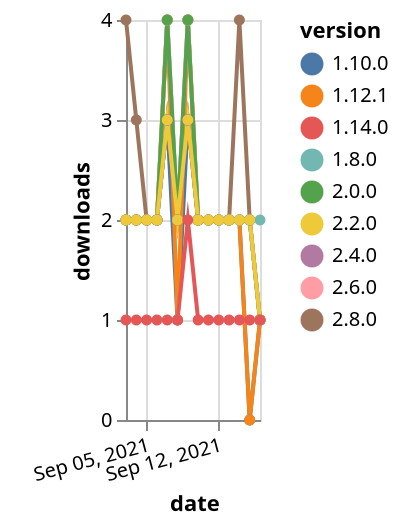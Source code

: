 {"$schema": "https://vega.github.io/schema/vega-lite/v5.json", "description": "A simple bar chart with embedded data.", "data": {"values": [{"date": "2021-09-03", "total": 1024, "delta": 2, "version": "2.4.0"}, {"date": "2021-09-04", "total": 1026, "delta": 2, "version": "2.4.0"}, {"date": "2021-09-05", "total": 1028, "delta": 2, "version": "2.4.0"}, {"date": "2021-09-06", "total": 1030, "delta": 2, "version": "2.4.0"}, {"date": "2021-09-07", "total": 1033, "delta": 3, "version": "2.4.0"}, {"date": "2021-09-08", "total": 1035, "delta": 2, "version": "2.4.0"}, {"date": "2021-09-09", "total": 1038, "delta": 3, "version": "2.4.0"}, {"date": "2021-09-10", "total": 1040, "delta": 2, "version": "2.4.0"}, {"date": "2021-09-11", "total": 1042, "delta": 2, "version": "2.4.0"}, {"date": "2021-09-12", "total": 1044, "delta": 2, "version": "2.4.0"}, {"date": "2021-09-13", "total": 1046, "delta": 2, "version": "2.4.0"}, {"date": "2021-09-14", "total": 1048, "delta": 2, "version": "2.4.0"}, {"date": "2021-09-15", "total": 1050, "delta": 2, "version": "2.4.0"}, {"date": "2021-09-16", "total": 1051, "delta": 1, "version": "2.4.0"}, {"date": "2021-09-03", "total": 3222, "delta": 2, "version": "1.8.0"}, {"date": "2021-09-04", "total": 3224, "delta": 2, "version": "1.8.0"}, {"date": "2021-09-05", "total": 3226, "delta": 2, "version": "1.8.0"}, {"date": "2021-09-06", "total": 3228, "delta": 2, "version": "1.8.0"}, {"date": "2021-09-07", "total": 3232, "delta": 4, "version": "1.8.0"}, {"date": "2021-09-08", "total": 3234, "delta": 2, "version": "1.8.0"}, {"date": "2021-09-09", "total": 3238, "delta": 4, "version": "1.8.0"}, {"date": "2021-09-10", "total": 3240, "delta": 2, "version": "1.8.0"}, {"date": "2021-09-11", "total": 3242, "delta": 2, "version": "1.8.0"}, {"date": "2021-09-12", "total": 3244, "delta": 2, "version": "1.8.0"}, {"date": "2021-09-13", "total": 3246, "delta": 2, "version": "1.8.0"}, {"date": "2021-09-14", "total": 3248, "delta": 2, "version": "1.8.0"}, {"date": "2021-09-15", "total": 3250, "delta": 2, "version": "1.8.0"}, {"date": "2021-09-16", "total": 3252, "delta": 2, "version": "1.8.0"}, {"date": "2021-09-03", "total": 2650, "delta": 2, "version": "1.10.0"}, {"date": "2021-09-04", "total": 2652, "delta": 2, "version": "1.10.0"}, {"date": "2021-09-05", "total": 2654, "delta": 2, "version": "1.10.0"}, {"date": "2021-09-06", "total": 2656, "delta": 2, "version": "1.10.0"}, {"date": "2021-09-07", "total": 2659, "delta": 3, "version": "1.10.0"}, {"date": "2021-09-08", "total": 2660, "delta": 1, "version": "1.10.0"}, {"date": "2021-09-09", "total": 2663, "delta": 3, "version": "1.10.0"}, {"date": "2021-09-10", "total": 2665, "delta": 2, "version": "1.10.0"}, {"date": "2021-09-11", "total": 2667, "delta": 2, "version": "1.10.0"}, {"date": "2021-09-12", "total": 2669, "delta": 2, "version": "1.10.0"}, {"date": "2021-09-13", "total": 2671, "delta": 2, "version": "1.10.0"}, {"date": "2021-09-14", "total": 2673, "delta": 2, "version": "1.10.0"}, {"date": "2021-09-15", "total": 2673, "delta": 0, "version": "1.10.0"}, {"date": "2021-09-16", "total": 2674, "delta": 1, "version": "1.10.0"}, {"date": "2021-09-03", "total": 2523, "delta": 2, "version": "1.12.1"}, {"date": "2021-09-04", "total": 2525, "delta": 2, "version": "1.12.1"}, {"date": "2021-09-05", "total": 2527, "delta": 2, "version": "1.12.1"}, {"date": "2021-09-06", "total": 2529, "delta": 2, "version": "1.12.1"}, {"date": "2021-09-07", "total": 2533, "delta": 4, "version": "1.12.1"}, {"date": "2021-09-08", "total": 2534, "delta": 1, "version": "1.12.1"}, {"date": "2021-09-09", "total": 2538, "delta": 4, "version": "1.12.1"}, {"date": "2021-09-10", "total": 2540, "delta": 2, "version": "1.12.1"}, {"date": "2021-09-11", "total": 2542, "delta": 2, "version": "1.12.1"}, {"date": "2021-09-12", "total": 2544, "delta": 2, "version": "1.12.1"}, {"date": "2021-09-13", "total": 2546, "delta": 2, "version": "1.12.1"}, {"date": "2021-09-14", "total": 2548, "delta": 2, "version": "1.12.1"}, {"date": "2021-09-15", "total": 2548, "delta": 0, "version": "1.12.1"}, {"date": "2021-09-16", "total": 2549, "delta": 1, "version": "1.12.1"}, {"date": "2021-09-03", "total": 236, "delta": 4, "version": "2.8.0"}, {"date": "2021-09-04", "total": 239, "delta": 3, "version": "2.8.0"}, {"date": "2021-09-05", "total": 241, "delta": 2, "version": "2.8.0"}, {"date": "2021-09-06", "total": 243, "delta": 2, "version": "2.8.0"}, {"date": "2021-09-07", "total": 246, "delta": 3, "version": "2.8.0"}, {"date": "2021-09-08", "total": 248, "delta": 2, "version": "2.8.0"}, {"date": "2021-09-09", "total": 251, "delta": 3, "version": "2.8.0"}, {"date": "2021-09-10", "total": 253, "delta": 2, "version": "2.8.0"}, {"date": "2021-09-11", "total": 255, "delta": 2, "version": "2.8.0"}, {"date": "2021-09-12", "total": 257, "delta": 2, "version": "2.8.0"}, {"date": "2021-09-13", "total": 259, "delta": 2, "version": "2.8.0"}, {"date": "2021-09-14", "total": 263, "delta": 4, "version": "2.8.0"}, {"date": "2021-09-15", "total": 265, "delta": 2, "version": "2.8.0"}, {"date": "2021-09-16", "total": 266, "delta": 1, "version": "2.8.0"}, {"date": "2021-09-03", "total": 705, "delta": 2, "version": "2.6.0"}, {"date": "2021-09-04", "total": 707, "delta": 2, "version": "2.6.0"}, {"date": "2021-09-05", "total": 709, "delta": 2, "version": "2.6.0"}, {"date": "2021-09-06", "total": 711, "delta": 2, "version": "2.6.0"}, {"date": "2021-09-07", "total": 715, "delta": 4, "version": "2.6.0"}, {"date": "2021-09-08", "total": 717, "delta": 2, "version": "2.6.0"}, {"date": "2021-09-09", "total": 721, "delta": 4, "version": "2.6.0"}, {"date": "2021-09-10", "total": 723, "delta": 2, "version": "2.6.0"}, {"date": "2021-09-11", "total": 725, "delta": 2, "version": "2.6.0"}, {"date": "2021-09-12", "total": 727, "delta": 2, "version": "2.6.0"}, {"date": "2021-09-13", "total": 729, "delta": 2, "version": "2.6.0"}, {"date": "2021-09-14", "total": 731, "delta": 2, "version": "2.6.0"}, {"date": "2021-09-15", "total": 733, "delta": 2, "version": "2.6.0"}, {"date": "2021-09-16", "total": 734, "delta": 1, "version": "2.6.0"}, {"date": "2021-09-03", "total": 1987, "delta": 2, "version": "2.0.0"}, {"date": "2021-09-04", "total": 1989, "delta": 2, "version": "2.0.0"}, {"date": "2021-09-05", "total": 1991, "delta": 2, "version": "2.0.0"}, {"date": "2021-09-06", "total": 1993, "delta": 2, "version": "2.0.0"}, {"date": "2021-09-07", "total": 1997, "delta": 4, "version": "2.0.0"}, {"date": "2021-09-08", "total": 1999, "delta": 2, "version": "2.0.0"}, {"date": "2021-09-09", "total": 2003, "delta": 4, "version": "2.0.0"}, {"date": "2021-09-10", "total": 2005, "delta": 2, "version": "2.0.0"}, {"date": "2021-09-11", "total": 2007, "delta": 2, "version": "2.0.0"}, {"date": "2021-09-12", "total": 2009, "delta": 2, "version": "2.0.0"}, {"date": "2021-09-13", "total": 2011, "delta": 2, "version": "2.0.0"}, {"date": "2021-09-14", "total": 2013, "delta": 2, "version": "2.0.0"}, {"date": "2021-09-15", "total": 2015, "delta": 2, "version": "2.0.0"}, {"date": "2021-09-16", "total": 2016, "delta": 1, "version": "2.0.0"}, {"date": "2021-09-03", "total": 1469, "delta": 2, "version": "2.2.0"}, {"date": "2021-09-04", "total": 1471, "delta": 2, "version": "2.2.0"}, {"date": "2021-09-05", "total": 1473, "delta": 2, "version": "2.2.0"}, {"date": "2021-09-06", "total": 1475, "delta": 2, "version": "2.2.0"}, {"date": "2021-09-07", "total": 1478, "delta": 3, "version": "2.2.0"}, {"date": "2021-09-08", "total": 1480, "delta": 2, "version": "2.2.0"}, {"date": "2021-09-09", "total": 1483, "delta": 3, "version": "2.2.0"}, {"date": "2021-09-10", "total": 1485, "delta": 2, "version": "2.2.0"}, {"date": "2021-09-11", "total": 1487, "delta": 2, "version": "2.2.0"}, {"date": "2021-09-12", "total": 1489, "delta": 2, "version": "2.2.0"}, {"date": "2021-09-13", "total": 1491, "delta": 2, "version": "2.2.0"}, {"date": "2021-09-14", "total": 1493, "delta": 2, "version": "2.2.0"}, {"date": "2021-09-15", "total": 1495, "delta": 2, "version": "2.2.0"}, {"date": "2021-09-16", "total": 1496, "delta": 1, "version": "2.2.0"}, {"date": "2021-09-03", "total": 235, "delta": 1, "version": "1.14.0"}, {"date": "2021-09-04", "total": 236, "delta": 1, "version": "1.14.0"}, {"date": "2021-09-05", "total": 237, "delta": 1, "version": "1.14.0"}, {"date": "2021-09-06", "total": 238, "delta": 1, "version": "1.14.0"}, {"date": "2021-09-07", "total": 239, "delta": 1, "version": "1.14.0"}, {"date": "2021-09-08", "total": 240, "delta": 1, "version": "1.14.0"}, {"date": "2021-09-09", "total": 242, "delta": 2, "version": "1.14.0"}, {"date": "2021-09-10", "total": 243, "delta": 1, "version": "1.14.0"}, {"date": "2021-09-11", "total": 244, "delta": 1, "version": "1.14.0"}, {"date": "2021-09-12", "total": 245, "delta": 1, "version": "1.14.0"}, {"date": "2021-09-13", "total": 246, "delta": 1, "version": "1.14.0"}, {"date": "2021-09-14", "total": 247, "delta": 1, "version": "1.14.0"}, {"date": "2021-09-15", "total": 248, "delta": 1, "version": "1.14.0"}, {"date": "2021-09-16", "total": 249, "delta": 1, "version": "1.14.0"}]}, "width": "container", "mark": {"type": "line", "point": {"filled": true}}, "encoding": {"x": {"field": "date", "type": "temporal", "timeUnit": "yearmonthdate", "title": "date", "axis": {"labelAngle": -15}}, "y": {"field": "delta", "type": "quantitative", "title": "downloads"}, "color": {"field": "version", "type": "nominal"}, "tooltip": {"field": "delta"}}}